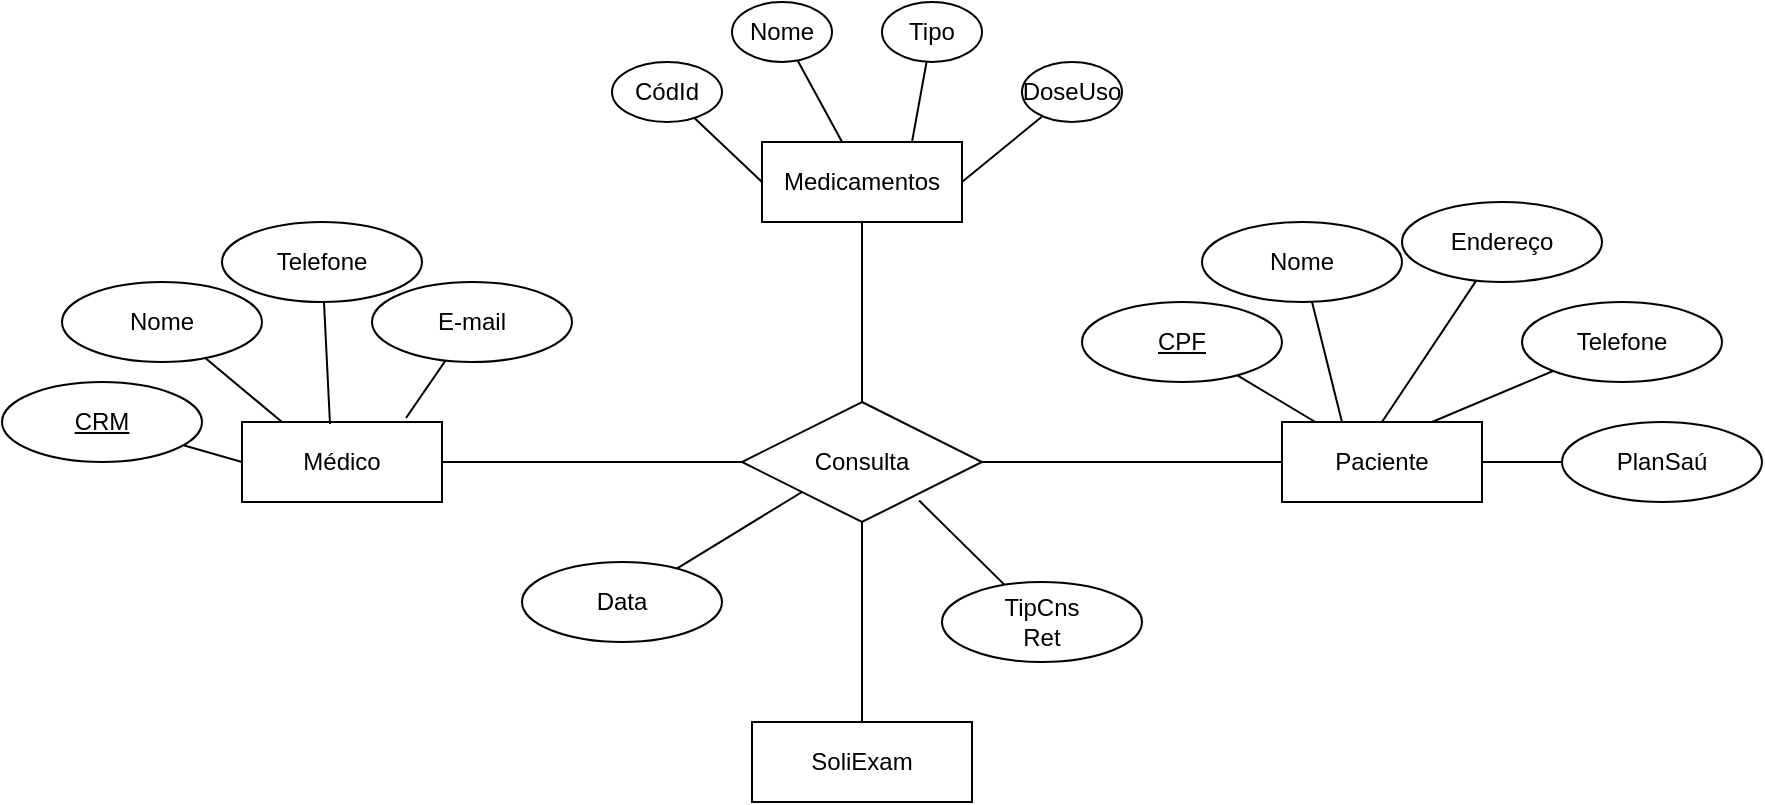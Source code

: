 <mxfile version="20.1.1" type="github">
  <diagram id="R2lEEEUBdFMjLlhIrx00" name="Page-1">
    <mxGraphModel dx="1775" dy="1019" grid="1" gridSize="10" guides="1" tooltips="1" connect="1" arrows="1" fold="1" page="1" pageScale="1" pageWidth="850" pageHeight="1100" math="0" shadow="0" extFonts="Permanent Marker^https://fonts.googleapis.com/css?family=Permanent+Marker">
      <root>
        <mxCell id="0" />
        <mxCell id="1" parent="0" />
        <mxCell id="sjOFzQlh1wayCAyiUWtU-4" value="Paciente" style="whiteSpace=wrap;html=1;align=center;" vertex="1" parent="1">
          <mxGeometry x="30" y="260" width="100" height="40" as="geometry" />
        </mxCell>
        <mxCell id="sjOFzQlh1wayCAyiUWtU-5" value="Médico" style="whiteSpace=wrap;html=1;align=center;" vertex="1" parent="1">
          <mxGeometry x="-490" y="260" width="100" height="40" as="geometry" />
        </mxCell>
        <mxCell id="sjOFzQlh1wayCAyiUWtU-27" style="edgeStyle=none;rounded=0;orthogonalLoop=1;jettySize=auto;html=1;fontColor=#000000;endArrow=none;endFill=0;" edge="1" parent="1" source="sjOFzQlh1wayCAyiUWtU-22">
          <mxGeometry relative="1" as="geometry">
            <mxPoint x="-470" y="260" as="targetPoint" />
          </mxGeometry>
        </mxCell>
        <mxCell id="sjOFzQlh1wayCAyiUWtU-22" value="Nome" style="ellipse;whiteSpace=wrap;html=1;align=center;fontColor=#000000;strokeColor=default;" vertex="1" parent="1">
          <mxGeometry x="-580" y="190" width="100" height="40" as="geometry" />
        </mxCell>
        <mxCell id="sjOFzQlh1wayCAyiUWtU-30" style="edgeStyle=none;rounded=0;orthogonalLoop=1;jettySize=auto;html=1;entryX=0;entryY=0.5;entryDx=0;entryDy=0;fontColor=#000000;endArrow=none;endFill=0;" edge="1" parent="1" source="sjOFzQlh1wayCAyiUWtU-23" target="sjOFzQlh1wayCAyiUWtU-5">
          <mxGeometry relative="1" as="geometry" />
        </mxCell>
        <mxCell id="sjOFzQlh1wayCAyiUWtU-23" value="CRM" style="ellipse;whiteSpace=wrap;html=1;align=center;fontStyle=4;fontColor=#000000;strokeColor=default;" vertex="1" parent="1">
          <mxGeometry x="-610" y="240" width="100" height="40" as="geometry" />
        </mxCell>
        <mxCell id="sjOFzQlh1wayCAyiUWtU-31" style="edgeStyle=none;rounded=0;orthogonalLoop=1;jettySize=auto;html=1;entryX=0.44;entryY=0.025;entryDx=0;entryDy=0;entryPerimeter=0;fontColor=#000000;endArrow=none;endFill=0;" edge="1" parent="1" source="sjOFzQlh1wayCAyiUWtU-25" target="sjOFzQlh1wayCAyiUWtU-5">
          <mxGeometry relative="1" as="geometry" />
        </mxCell>
        <mxCell id="sjOFzQlh1wayCAyiUWtU-25" value="Telefone" style="ellipse;whiteSpace=wrap;html=1;align=center;fontColor=#000000;strokeColor=default;" vertex="1" parent="1">
          <mxGeometry x="-500" y="160" width="100" height="40" as="geometry" />
        </mxCell>
        <mxCell id="sjOFzQlh1wayCAyiUWtU-29" style="edgeStyle=none;rounded=0;orthogonalLoop=1;jettySize=auto;html=1;entryX=0.82;entryY=-0.05;entryDx=0;entryDy=0;entryPerimeter=0;fontColor=#000000;endArrow=none;endFill=0;" edge="1" parent="1" source="sjOFzQlh1wayCAyiUWtU-26" target="sjOFzQlh1wayCAyiUWtU-5">
          <mxGeometry relative="1" as="geometry" />
        </mxCell>
        <mxCell id="sjOFzQlh1wayCAyiUWtU-26" value="E-mail" style="ellipse;whiteSpace=wrap;html=1;align=center;fontColor=#000000;strokeColor=default;" vertex="1" parent="1">
          <mxGeometry x="-425" y="190" width="100" height="40" as="geometry" />
        </mxCell>
        <mxCell id="sjOFzQlh1wayCAyiUWtU-38" style="edgeStyle=none;rounded=0;orthogonalLoop=1;jettySize=auto;html=1;fontColor=#000000;endArrow=none;endFill=0;" edge="1" parent="1" source="sjOFzQlh1wayCAyiUWtU-32" target="sjOFzQlh1wayCAyiUWtU-4">
          <mxGeometry relative="1" as="geometry" />
        </mxCell>
        <mxCell id="sjOFzQlh1wayCAyiUWtU-32" value="CPF" style="ellipse;whiteSpace=wrap;html=1;align=center;fontStyle=4;fontColor=#000000;strokeColor=default;" vertex="1" parent="1">
          <mxGeometry x="-70" y="200" width="100" height="40" as="geometry" />
        </mxCell>
        <mxCell id="sjOFzQlh1wayCAyiUWtU-39" style="edgeStyle=none;rounded=0;orthogonalLoop=1;jettySize=auto;html=1;fontColor=#000000;endArrow=none;endFill=0;" edge="1" parent="1" source="sjOFzQlh1wayCAyiUWtU-33">
          <mxGeometry relative="1" as="geometry">
            <mxPoint x="60" y="260" as="targetPoint" />
          </mxGeometry>
        </mxCell>
        <mxCell id="sjOFzQlh1wayCAyiUWtU-33" value="Nome" style="ellipse;whiteSpace=wrap;html=1;align=center;fontColor=#000000;strokeColor=default;" vertex="1" parent="1">
          <mxGeometry x="-10" y="160" width="100" height="40" as="geometry" />
        </mxCell>
        <mxCell id="sjOFzQlh1wayCAyiUWtU-41" style="edgeStyle=none;rounded=0;orthogonalLoop=1;jettySize=auto;html=1;entryX=0.5;entryY=0;entryDx=0;entryDy=0;fontColor=#000000;endArrow=none;endFill=0;" edge="1" parent="1" source="sjOFzQlh1wayCAyiUWtU-34" target="sjOFzQlh1wayCAyiUWtU-4">
          <mxGeometry relative="1" as="geometry" />
        </mxCell>
        <mxCell id="sjOFzQlh1wayCAyiUWtU-34" value="Endereço" style="ellipse;whiteSpace=wrap;html=1;align=center;fontColor=#000000;strokeColor=default;" vertex="1" parent="1">
          <mxGeometry x="90" y="150" width="100" height="40" as="geometry" />
        </mxCell>
        <mxCell id="sjOFzQlh1wayCAyiUWtU-42" style="edgeStyle=none;rounded=0;orthogonalLoop=1;jettySize=auto;html=1;entryX=0.75;entryY=0;entryDx=0;entryDy=0;fontColor=#000000;endArrow=none;endFill=0;" edge="1" parent="1" source="sjOFzQlh1wayCAyiUWtU-36" target="sjOFzQlh1wayCAyiUWtU-4">
          <mxGeometry relative="1" as="geometry" />
        </mxCell>
        <mxCell id="sjOFzQlh1wayCAyiUWtU-36" value="Telefone" style="ellipse;whiteSpace=wrap;html=1;align=center;fontColor=#000000;strokeColor=default;" vertex="1" parent="1">
          <mxGeometry x="150" y="200" width="100" height="40" as="geometry" />
        </mxCell>
        <mxCell id="sjOFzQlh1wayCAyiUWtU-43" style="edgeStyle=none;rounded=0;orthogonalLoop=1;jettySize=auto;html=1;entryX=1;entryY=0.5;entryDx=0;entryDy=0;fontColor=#000000;endArrow=none;endFill=0;" edge="1" parent="1" source="sjOFzQlh1wayCAyiUWtU-37" target="sjOFzQlh1wayCAyiUWtU-4">
          <mxGeometry relative="1" as="geometry" />
        </mxCell>
        <mxCell id="sjOFzQlh1wayCAyiUWtU-37" value="PlanSaú" style="ellipse;whiteSpace=wrap;html=1;align=center;fontColor=#000000;strokeColor=default;" vertex="1" parent="1">
          <mxGeometry x="170" y="260" width="100" height="40" as="geometry" />
        </mxCell>
        <mxCell id="sjOFzQlh1wayCAyiUWtU-83" style="edgeStyle=none;rounded=0;orthogonalLoop=1;jettySize=auto;html=1;entryX=0;entryY=1;entryDx=0;entryDy=0;fontColor=#000000;endArrow=none;endFill=0;" edge="1" parent="1" source="sjOFzQlh1wayCAyiUWtU-44" target="sjOFzQlh1wayCAyiUWtU-85">
          <mxGeometry relative="1" as="geometry">
            <mxPoint x="-222.5" y="300" as="targetPoint" />
          </mxGeometry>
        </mxCell>
        <mxCell id="sjOFzQlh1wayCAyiUWtU-44" value="Data" style="ellipse;whiteSpace=wrap;html=1;align=center;fontColor=#000000;strokeColor=default;" vertex="1" parent="1">
          <mxGeometry x="-350" y="330" width="100" height="40" as="geometry" />
        </mxCell>
        <mxCell id="sjOFzQlh1wayCAyiUWtU-84" style="edgeStyle=none;rounded=0;orthogonalLoop=1;jettySize=auto;html=1;entryX=0.896;entryY=0.982;entryDx=0;entryDy=0;entryPerimeter=0;fontColor=#000000;endArrow=none;endFill=0;" edge="1" parent="1" source="sjOFzQlh1wayCAyiUWtU-47">
          <mxGeometry relative="1" as="geometry">
            <mxPoint x="-151.44" y="299.28" as="targetPoint" />
          </mxGeometry>
        </mxCell>
        <mxCell id="sjOFzQlh1wayCAyiUWtU-47" value="TipCns&lt;br&gt;Ret" style="ellipse;whiteSpace=wrap;html=1;align=center;fontColor=#000000;strokeColor=default;" vertex="1" parent="1">
          <mxGeometry x="-140" y="340" width="100" height="40" as="geometry" />
        </mxCell>
        <mxCell id="sjOFzQlh1wayCAyiUWtU-77" style="edgeStyle=none;rounded=0;orthogonalLoop=1;jettySize=auto;html=1;entryX=0;entryY=0.5;entryDx=0;entryDy=0;fontColor=#000000;endArrow=none;endFill=0;" edge="1" parent="1" source="sjOFzQlh1wayCAyiUWtU-49" target="sjOFzQlh1wayCAyiUWtU-61">
          <mxGeometry relative="1" as="geometry" />
        </mxCell>
        <mxCell id="sjOFzQlh1wayCAyiUWtU-49" value="CódId" style="ellipse;whiteSpace=wrap;html=1;align=center;fontColor=#000000;strokeColor=default;rotation=0;" vertex="1" parent="1">
          <mxGeometry x="-305" y="80" width="55" height="30" as="geometry" />
        </mxCell>
        <mxCell id="sjOFzQlh1wayCAyiUWtU-78" style="edgeStyle=none;rounded=0;orthogonalLoop=1;jettySize=auto;html=1;entryX=0.41;entryY=0.044;entryDx=0;entryDy=0;fontColor=#000000;endArrow=none;endFill=0;entryPerimeter=0;" edge="1" parent="1" source="sjOFzQlh1wayCAyiUWtU-50" target="sjOFzQlh1wayCAyiUWtU-61">
          <mxGeometry relative="1" as="geometry" />
        </mxCell>
        <mxCell id="sjOFzQlh1wayCAyiUWtU-50" value="Nome" style="ellipse;whiteSpace=wrap;html=1;align=center;fontColor=#000000;strokeColor=default;" vertex="1" parent="1">
          <mxGeometry x="-245" y="50" width="50" height="30" as="geometry" />
        </mxCell>
        <mxCell id="sjOFzQlh1wayCAyiUWtU-79" style="edgeStyle=none;rounded=0;orthogonalLoop=1;jettySize=auto;html=1;entryX=0.75;entryY=0;entryDx=0;entryDy=0;fontColor=#000000;endArrow=none;endFill=0;" edge="1" parent="1" source="sjOFzQlh1wayCAyiUWtU-53" target="sjOFzQlh1wayCAyiUWtU-61">
          <mxGeometry relative="1" as="geometry" />
        </mxCell>
        <mxCell id="sjOFzQlh1wayCAyiUWtU-53" value="Tipo" style="ellipse;whiteSpace=wrap;html=1;align=center;fontColor=#000000;strokeColor=default;" vertex="1" parent="1">
          <mxGeometry x="-170" y="50" width="50" height="30" as="geometry" />
        </mxCell>
        <mxCell id="sjOFzQlh1wayCAyiUWtU-80" style="edgeStyle=none;rounded=0;orthogonalLoop=1;jettySize=auto;html=1;entryX=1;entryY=0.5;entryDx=0;entryDy=0;fontColor=#000000;endArrow=none;endFill=0;" edge="1" parent="1" source="sjOFzQlh1wayCAyiUWtU-55" target="sjOFzQlh1wayCAyiUWtU-61">
          <mxGeometry relative="1" as="geometry" />
        </mxCell>
        <mxCell id="sjOFzQlh1wayCAyiUWtU-55" value="DoseUso" style="ellipse;whiteSpace=wrap;html=1;align=center;fontColor=#000000;strokeColor=default;" vertex="1" parent="1">
          <mxGeometry x="-100" y="80" width="50" height="30" as="geometry" />
        </mxCell>
        <mxCell id="sjOFzQlh1wayCAyiUWtU-72" style="edgeStyle=none;rounded=0;orthogonalLoop=1;jettySize=auto;html=1;fontColor=#000000;endArrow=none;endFill=0;" edge="1" parent="1">
          <mxGeometry relative="1" as="geometry">
            <mxPoint x="-200" y="260" as="targetPoint" />
            <mxPoint x="-200" y="260" as="sourcePoint" />
          </mxGeometry>
        </mxCell>
        <mxCell id="sjOFzQlh1wayCAyiUWtU-89" style="edgeStyle=none;rounded=0;orthogonalLoop=1;jettySize=auto;html=1;entryX=0.5;entryY=1;entryDx=0;entryDy=0;fontColor=#000000;endArrow=none;endFill=0;" edge="1" parent="1" source="sjOFzQlh1wayCAyiUWtU-58" target="sjOFzQlh1wayCAyiUWtU-85">
          <mxGeometry relative="1" as="geometry" />
        </mxCell>
        <mxCell id="sjOFzQlh1wayCAyiUWtU-58" value="SoliExam" style="whiteSpace=wrap;html=1;align=center;fontColor=#000000;strokeColor=default;" vertex="1" parent="1">
          <mxGeometry x="-235" y="410" width="110" height="40" as="geometry" />
        </mxCell>
        <mxCell id="sjOFzQlh1wayCAyiUWtU-88" style="edgeStyle=none;rounded=0;orthogonalLoop=1;jettySize=auto;html=1;entryX=0.5;entryY=0;entryDx=0;entryDy=0;fontColor=#000000;endArrow=none;endFill=0;" edge="1" parent="1" source="sjOFzQlh1wayCAyiUWtU-61" target="sjOFzQlh1wayCAyiUWtU-85">
          <mxGeometry relative="1" as="geometry" />
        </mxCell>
        <mxCell id="sjOFzQlh1wayCAyiUWtU-61" value="Medicamentos" style="whiteSpace=wrap;html=1;align=center;fontColor=#000000;strokeColor=default;" vertex="1" parent="1">
          <mxGeometry x="-230" y="120" width="100" height="40" as="geometry" />
        </mxCell>
        <mxCell id="sjOFzQlh1wayCAyiUWtU-69" style="edgeStyle=none;rounded=0;orthogonalLoop=1;jettySize=auto;html=1;exitX=0.5;exitY=0;exitDx=0;exitDy=0;fontColor=#000000;endArrow=none;endFill=0;" edge="1" parent="1" source="sjOFzQlh1wayCAyiUWtU-49" target="sjOFzQlh1wayCAyiUWtU-49">
          <mxGeometry relative="1" as="geometry" />
        </mxCell>
        <mxCell id="sjOFzQlh1wayCAyiUWtU-86" style="edgeStyle=none;rounded=0;orthogonalLoop=1;jettySize=auto;html=1;entryX=0;entryY=0.5;entryDx=0;entryDy=0;fontColor=#000000;endArrow=none;endFill=0;" edge="1" parent="1" source="sjOFzQlh1wayCAyiUWtU-85" target="sjOFzQlh1wayCAyiUWtU-4">
          <mxGeometry relative="1" as="geometry" />
        </mxCell>
        <mxCell id="sjOFzQlh1wayCAyiUWtU-87" style="edgeStyle=none;rounded=0;orthogonalLoop=1;jettySize=auto;html=1;entryX=1;entryY=0.5;entryDx=0;entryDy=0;fontColor=#000000;endArrow=none;endFill=0;" edge="1" parent="1" source="sjOFzQlh1wayCAyiUWtU-85" target="sjOFzQlh1wayCAyiUWtU-5">
          <mxGeometry relative="1" as="geometry" />
        </mxCell>
        <mxCell id="sjOFzQlh1wayCAyiUWtU-85" value="Consulta" style="shape=rhombus;perimeter=rhombusPerimeter;whiteSpace=wrap;html=1;align=center;fontColor=#000000;strokeColor=default;" vertex="1" parent="1">
          <mxGeometry x="-240" y="250" width="120" height="60" as="geometry" />
        </mxCell>
        <mxCell id="sjOFzQlh1wayCAyiUWtU-90" value="" style="endArrow=none;html=1;rounded=0;fontColor=#000000;" edge="1" parent="1">
          <mxGeometry relative="1" as="geometry">
            <mxPoint x="-390" y="280" as="sourcePoint" />
            <mxPoint x="-380" y="280" as="targetPoint" />
          </mxGeometry>
        </mxCell>
      </root>
    </mxGraphModel>
  </diagram>
</mxfile>
